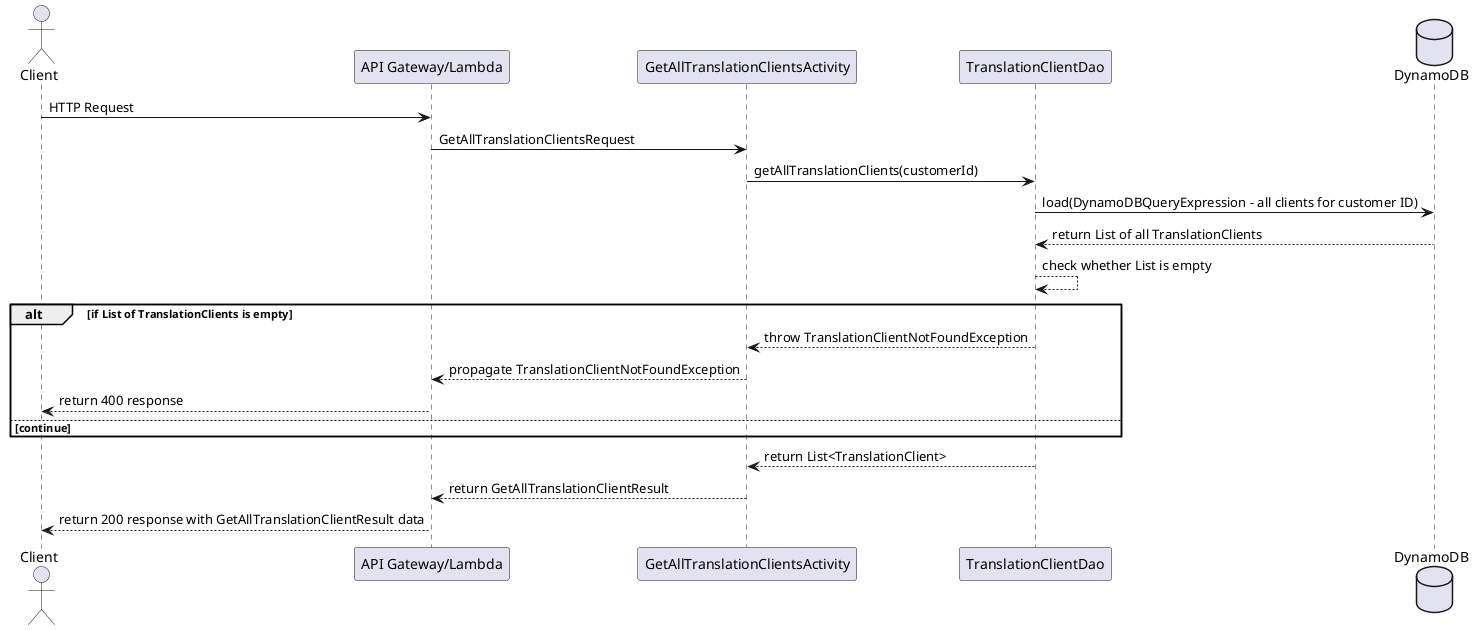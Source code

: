@startuml

actor Client
participant "API Gateway/Lambda"
participant GetAllTranslationClientsActivity
participant TranslationClientDao
database    DynamoDB

Client -> "API Gateway/Lambda" : HTTP Request
"API Gateway/Lambda" -> GetAllTranslationClientsActivity : GetAllTranslationClientsRequest
GetAllTranslationClientsActivity -> TranslationClientDao : getAllTranslationClients(customerId)
TranslationClientDao -> DynamoDB : load(DynamoDBQueryExpression - all clients for customer ID)
DynamoDB --> TranslationClientDao : return List of all TranslationClients
TranslationClientDao --> TranslationClientDao : check whether List is empty

alt if List of TranslationClients is empty
    TranslationClientDao --> GetAllTranslationClientsActivity: throw TranslationClientNotFoundException
    GetAllTranslationClientsActivity --> "API Gateway/Lambda": propagate TranslationClientNotFoundException
    "API Gateway/Lambda" --> Client : return 400 response
else continue
end


TranslationClientDao --> GetAllTranslationClientsActivity : return List<TranslationClient>
GetAllTranslationClientsActivity --> "API Gateway/Lambda" : return GetAllTranslationClientResult
"API Gateway/Lambda" --> Client : return 200 response with GetAllTranslationClientResult data

@enduml